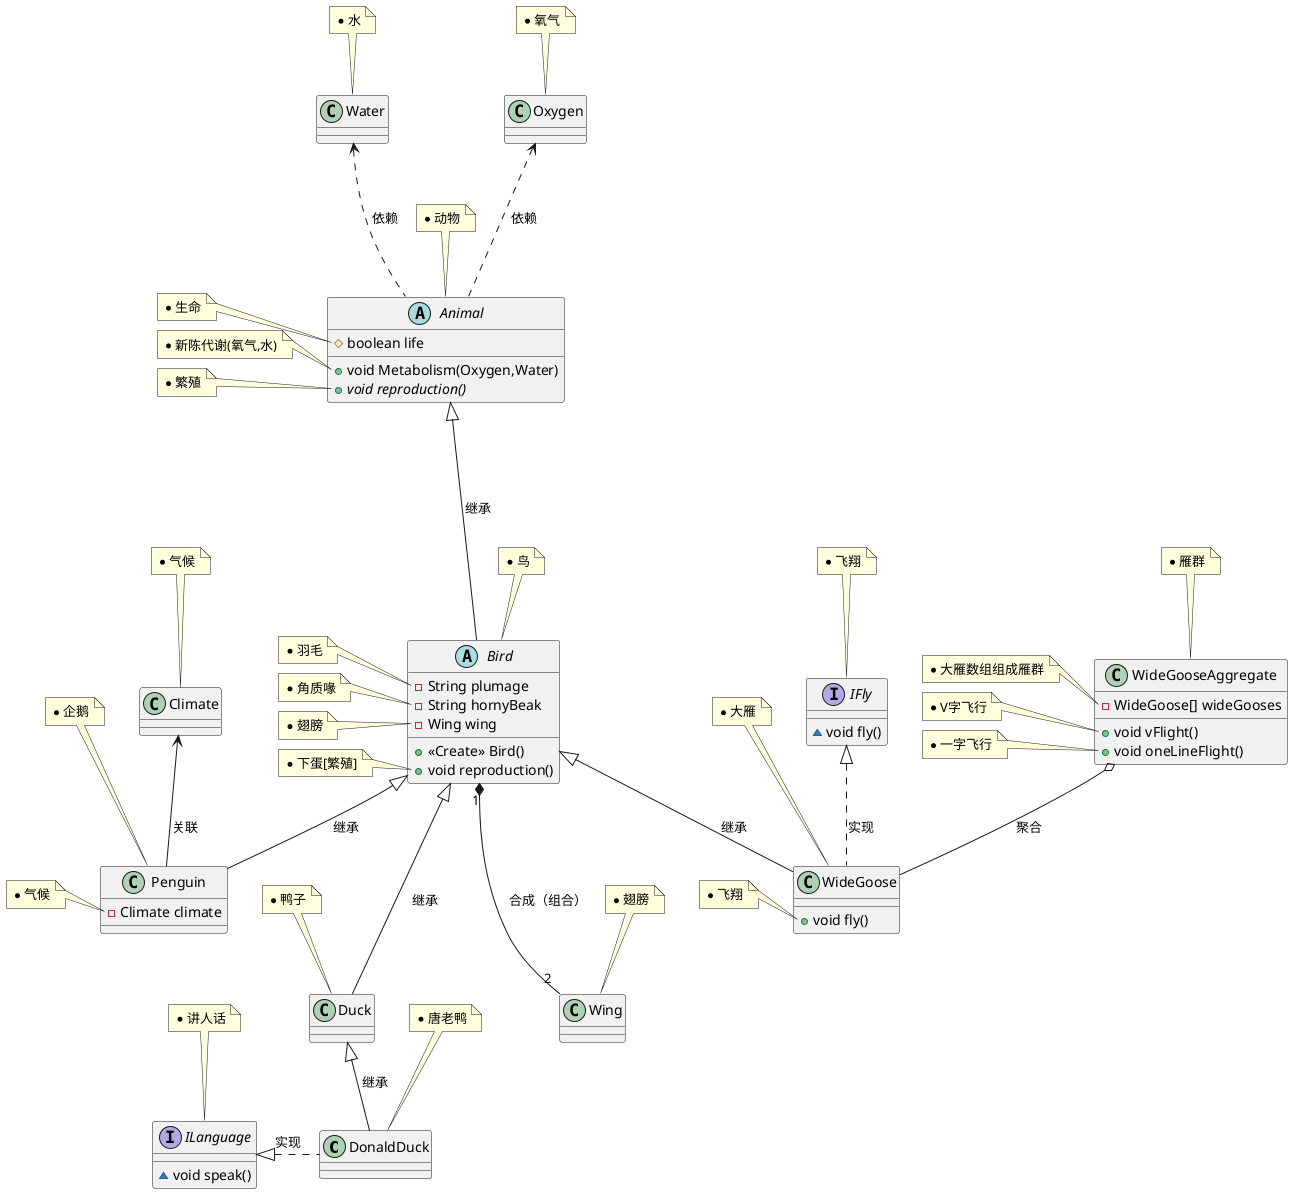 @startuml
class DonaldDuck {
}
note top of DonaldDuck
 * 唐老鸭
end note

class Water {
}
note top of Water
 * 水
end note

class Duck {
}
note top of Duck
 * 鸭子
end note

class WideGoose {
+ void fly()
}
note top of WideGoose
 * 大雁
end note
note left of WideGoose::fly()
 * 飞翔
end note

interface ILanguage {
~ void speak()
}
note top of ILanguage
 * 讲人话
end note

class WideGooseAggregate {
- WideGoose[] wideGooses
+ void vFlight()
+ void oneLineFlight()
}
note top of WideGooseAggregate
 * 雁群
end note
note left of WideGooseAggregate::wideGooses
 * 大雁数组组成雁群
end note
note left of WideGooseAggregate::vFlight()
 * V字飞行
end note
note left of WideGooseAggregate::oneLineFlight()
 * 一字飞行
end note

interface IFly {
~ void fly()
}
note top of IFly
 * 飞翔
end note

abstract class Animal {
# boolean life
+ void Metabolism(Oxygen,Water)
+ {abstract}void reproduction()
}
note top of Animal
 * 动物
end note
note left of Animal::life
 * 生命
end note
note left of Animal::Metabolism(Oxygen,Water)
 * 新陈代谢(氧气,水)
end note
note left of Animal::reproduction()
 * 繁殖
end note

class Penguin {
- Climate climate
}
note top of Penguin
 * 企鹅
end note
note left of Penguin::climate
 * 气候
end note

abstract class Bird {
- String plumage
- String hornyBeak
- Wing wing
+ <<Create>> Bird()
+ void reproduction()
}
note top of Bird
 * 鸟
end note

note left of Bird::plumage
 * 羽毛
end note
note left of Bird::hornyBeak
 * 角质喙
end note
note left of Bird::wing
 * 翅膀
end note
note left of Bird::reproduction()
 * 下蛋[繁殖]
end note

class Wing {
}
note top of Wing
 * 翅膀
end note
class Climate {
}
note top of Climate
 * 气候
end note

class Oxygen {
}
note top of Oxygen
 * 氧气
end note

Animal <|---- Bird :继承
Bird <|-- Penguin :继承
Bird <|-- WideGoose :继承
Bird <|--- Duck :继承
Bird "1"*---"2" Wing :合成（组合）
Duck <|-- DonaldDuck :继承
ILanguage <|. DonaldDuck : 实现
WideGooseAggregate o-- WideGoose : 聚合
Water <... Animal : 依赖
Oxygen <... Animal : 依赖
IFly <|.. WideGoose : 实现
Climate <-- Penguin :关联
@enduml
